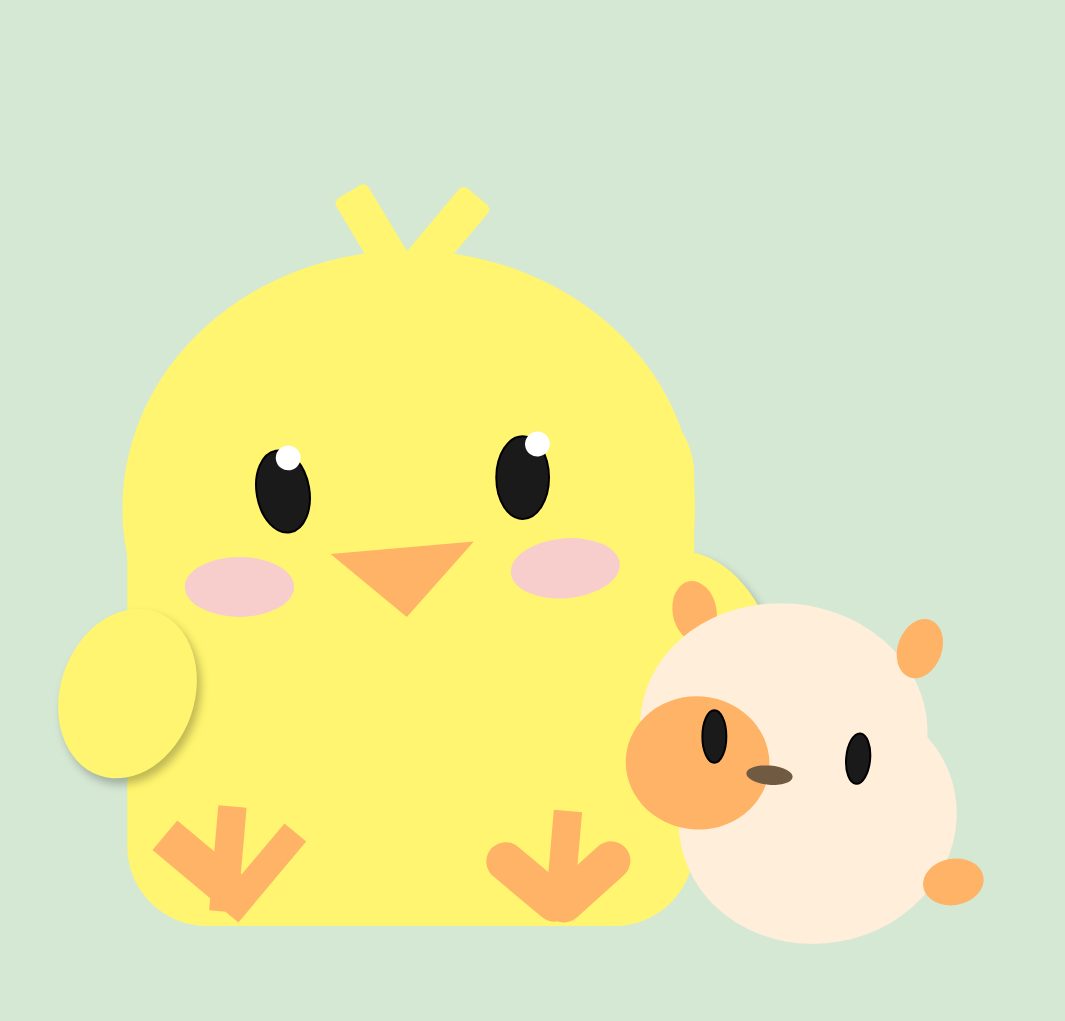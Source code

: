 <mxfile version="20.4.1" type="github" pages="2">
  <diagram name="Page-1" id="03018318-947c-dd8e-b7a3-06fadd420f32">
    <mxGraphModel dx="2015" dy="1070" grid="0" gridSize="10" guides="1" tooltips="1" connect="1" arrows="1" fold="1" page="1" pageScale="1" pageWidth="1100" pageHeight="850" background="#D5E8D4" math="0" shadow="0">
      <root>
        <mxCell id="0" />
        <mxCell id="1" parent="0" />
        <mxCell id="qYA4gU_5hewh3Rp0epog-118" value="" style="group;rotation=-10;" vertex="1" connectable="0" parent="1">
          <mxGeometry x="346.85" y="142.34" width="462.05" height="434.42" as="geometry" />
        </mxCell>
        <mxCell id="qYA4gU_5hewh3Rp0epog-116" value="" style="ellipse;whiteSpace=wrap;html=1;shadow=1;fillStyle=solid;strokeColor=none;fillColor=#FFF570;gradientColor=none;rotation=65;direction=west;" vertex="1" parent="qYA4gU_5hewh3Rp0epog-118">
          <mxGeometry x="270.808" y="252.74" width="95.716" height="62.671" as="geometry" />
        </mxCell>
        <mxCell id="qYA4gU_5hewh3Rp0epog-85" value="" style="ellipse;whiteSpace=wrap;html=1;shadow=0;fillStyle=solid;strokeColor=none;fillColor=#FFF570;gradientColor=none;direction=east;rotation=0;" vertex="1" parent="qYA4gU_5hewh3Rp0epog-118">
          <mxGeometry x="26.366" y="87.937" width="286.284" height="257.649" as="geometry" />
        </mxCell>
        <mxCell id="qYA4gU_5hewh3Rp0epog-86" value="" style="rounded=1;whiteSpace=wrap;html=1;shadow=0;fillStyle=solid;strokeColor=none;fillColor=#FFF570;gradientColor=none;direction=south;rotation=0;" vertex="1" parent="qYA4gU_5hewh3Rp0epog-118">
          <mxGeometry x="28.763" y="159.894" width="283.48" height="265.773" as="geometry" />
        </mxCell>
        <mxCell id="qYA4gU_5hewh3Rp0epog-87" value="" style="ellipse;whiteSpace=wrap;html=1;fillStyle=solid;strokeColor=none;fillColor=#FFEED9;gradientColor=none;rotation=-10;direction=south;" vertex="1" parent="qYA4gU_5hewh3Rp0epog-118">
          <mxGeometry x="304.33" y="308.87" width="139.41" height="125.55" as="geometry" />
        </mxCell>
        <mxCell id="qYA4gU_5hewh3Rp0epog-88" value="" style="ellipse;whiteSpace=wrap;html=1;fillStyle=solid;rotation=5;fillColor=#FFEED9;strokeColor=none;direction=west;" vertex="1" parent="qYA4gU_5hewh3Rp0epog-118">
          <mxGeometry x="359.478" y="324.696" width="71.895" height="66.664" as="geometry" />
        </mxCell>
        <mxCell id="qYA4gU_5hewh3Rp0epog-89" value="" style="ellipse;whiteSpace=wrap;html=1;fillStyle=solid;strokeColor=none;fillColor=#FFB366;gradientColor=none;rotation=80;direction=south;" vertex="1" parent="qYA4gU_5hewh3Rp0epog-118">
          <mxGeometry x="297.169" y="257.382" width="30.555" height="22.005" as="geometry" />
        </mxCell>
        <mxCell id="qYA4gU_5hewh3Rp0epog-90" value="" style="ellipse;whiteSpace=wrap;html=1;fillStyle=solid;rotation=5;fillColor=#FFEED9;strokeColor=none;direction=west;" vertex="1" parent="qYA4gU_5hewh3Rp0epog-118">
          <mxGeometry x="285.187" y="264.346" width="143.765" height="124.693" as="geometry" />
        </mxCell>
        <mxCell id="qYA4gU_5hewh3Rp0epog-91" value="" style="ellipse;whiteSpace=wrap;html=1;fillStyle=solid;strokeColor=none;fillColor=#FFB366;gradientColor=none;direction=west;rotation=-10;" vertex="1" parent="qYA4gU_5hewh3Rp0epog-118">
          <mxGeometry x="426.579" y="392.01" width="30.507" height="23.212" as="geometry" />
        </mxCell>
        <mxCell id="qYA4gU_5hewh3Rp0epog-92" value="" style="ellipse;whiteSpace=wrap;html=1;fillStyle=solid;rotation=5;fillColor=#FFB366;strokeColor=none;direction=west;" vertex="1" parent="qYA4gU_5hewh3Rp0epog-118">
          <mxGeometry x="277.997" y="310.769" width="71.895" height="66.664" as="geometry" />
        </mxCell>
        <mxCell id="qYA4gU_5hewh3Rp0epog-93" value="" style="ellipse;whiteSpace=wrap;html=1;fillStyle=solid;strokeColor=default;fillColor=#1A1A1A;gradientColor=none;rotation=0;direction=north;" vertex="1" parent="qYA4gU_5hewh3Rp0epog-118">
          <mxGeometry x="316.341" y="317.733" width="11.982" height="26.274" as="geometry" />
        </mxCell>
        <mxCell id="qYA4gU_5hewh3Rp0epog-94" value="" style="ellipse;whiteSpace=wrap;html=1;fillStyle=solid;strokeColor=default;fillColor=#1A1A1A;gradientColor=none;rotation=5;direction=north;" vertex="1" parent="qYA4gU_5hewh3Rp0epog-118">
          <mxGeometry x="388.236" y="329.339" width="11.982" height="25.274" as="geometry" />
        </mxCell>
        <mxCell id="qYA4gU_5hewh3Rp0epog-95" value="" style="ellipse;whiteSpace=wrap;html=1;fillStyle=solid;strokeColor=none;fillColor=#705B42;gradientColor=none;rotation=-85;direction=west;" vertex="1" parent="qYA4gU_5hewh3Rp0epog-118">
          <mxGeometry x="345.099" y="338.623" width="9.586" height="23.212" as="geometry" />
        </mxCell>
        <mxCell id="qYA4gU_5hewh3Rp0epog-96" value="" style="ellipse;whiteSpace=wrap;html=1;fillStyle=solid;strokeColor=none;fillColor=#FFB366;gradientColor=none;rotation=110;direction=north;" vertex="1" parent="qYA4gU_5hewh3Rp0epog-118">
          <mxGeometry x="409.804" y="275.952" width="30.555" height="22.005" as="geometry" />
        </mxCell>
        <mxCell id="qYA4gU_5hewh3Rp0epog-98" value="" style="rounded=1;whiteSpace=wrap;html=1;shadow=0;fillStyle=solid;strokeColor=none;fillColor=#FFF570;gradientColor=none;rotation=-50;arcSize=17;direction=west;" vertex="1" parent="qYA4gU_5hewh3Rp0epog-118">
          <mxGeometry x="160.569" y="71.689" width="52.723" height="18.825" as="geometry" />
        </mxCell>
        <mxCell id="qYA4gU_5hewh3Rp0epog-99" value="" style="rounded=1;whiteSpace=wrap;html=1;shadow=0;fillStyle=solid;strokeColor=none;fillColor=#FFF570;gradientColor=none;rotation=-121;arcSize=17;direction=west;" vertex="1" parent="qYA4gU_5hewh3Rp0epog-118">
          <mxGeometry x="127.019" y="71.689" width="52.723" height="18.825" as="geometry" />
        </mxCell>
        <mxCell id="qYA4gU_5hewh3Rp0epog-102" value="" style="rounded=1;whiteSpace=wrap;html=1;shadow=0;fillStyle=solid;strokeColor=none;fillColor=#FFB366;gradientColor=none;rotation=-50;arcSize=0;direction=west;" vertex="1" parent="qYA4gU_5hewh3Rp0epog-118">
          <mxGeometry x="69.503" y="392.01" width="52.723" height="14.182" as="geometry" />
        </mxCell>
        <mxCell id="qYA4gU_5hewh3Rp0epog-103" value="" style="rounded=1;whiteSpace=wrap;html=1;shadow=0;fillStyle=solid;strokeColor=none;fillColor=#FFB366;gradientColor=none;rotation=-85;arcSize=0;direction=west;" vertex="1" parent="qYA4gU_5hewh3Rp0epog-118">
          <mxGeometry x="52.728" y="385.046" width="52.723" height="14.182" as="geometry" />
        </mxCell>
        <mxCell id="qYA4gU_5hewh3Rp0epog-104" value="" style="rounded=1;whiteSpace=wrap;html=1;shadow=0;fillStyle=solid;strokeColor=none;fillColor=#FFB366;gradientColor=none;rotation=-50;arcSize=0;direction=north;" vertex="1" parent="qYA4gU_5hewh3Rp0epog-118">
          <mxGeometry x="57.521" y="371.119" width="19.292" height="51.066" as="geometry" />
        </mxCell>
        <mxCell id="qYA4gU_5hewh3Rp0epog-109" value="" style="rounded=1;whiteSpace=wrap;html=1;shadow=0;fillStyle=solid;strokeColor=none;fillColor=#FFB366;gradientColor=none;rotation=-85;arcSize=0;direction=west;" vertex="1" parent="qYA4gU_5hewh3Rp0epog-118">
          <mxGeometry x="220.482" y="387.368" width="52.723" height="14.182" as="geometry" />
        </mxCell>
        <mxCell id="qYA4gU_5hewh3Rp0epog-110" value="" style="rounded=1;whiteSpace=wrap;html=1;shadow=0;fillStyle=solid;strokeColor=none;fillColor=#FFB366;gradientColor=none;rotation=-50;arcSize=50;direction=north;" vertex="1" parent="qYA4gU_5hewh3Rp0epog-118">
          <mxGeometry x="220.482" y="378.083" width="19.292" height="51.066" as="geometry" />
        </mxCell>
        <mxCell id="qYA4gU_5hewh3Rp0epog-111" value="" style="rounded=1;whiteSpace=wrap;html=1;shadow=0;fillStyle=solid;strokeColor=none;fillColor=#FFB366;gradientColor=none;rotation=48;arcSize=50;direction=north;" vertex="1" parent="qYA4gU_5hewh3Rp0epog-118">
          <mxGeometry x="249.239" y="378.083" width="19.316" height="51.066" as="geometry" />
        </mxCell>
        <mxCell id="qYA4gU_5hewh3Rp0epog-112" value="" style="ellipse;whiteSpace=wrap;html=1;shadow=0;fillStyle=solid;strokeColor=default;fillColor=#1A1A1A;gradientColor=none;rotation=0;direction=north;" vertex="1" parent="qYA4gU_5hewh3Rp0epog-118">
          <mxGeometry x="213.292" y="180.784" width="26.361" height="41.363" as="geometry" />
        </mxCell>
        <mxCell id="qYA4gU_5hewh3Rp0epog-113" value="" style="ellipse;whiteSpace=wrap;html=1;shadow=0;fillStyle=solid;strokeColor=default;fillColor=#1A1A1A;gradientColor=none;direction=north;rotation=-10;" vertex="1" parent="qYA4gU_5hewh3Rp0epog-118">
          <mxGeometry x="93.468" y="187.748" width="26.361" height="41.363" as="geometry" />
        </mxCell>
        <mxCell id="qYA4gU_5hewh3Rp0epog-114" value="" style="verticalLabelPosition=bottom;verticalAlign=top;html=1;shape=mxgraph.basic.cone2;dx=0.51;dy=1;fillStyle=solid;strokeColor=none;fillColor=#FFB366;gradientColor=none;rotation=-5;direction=west;" vertex="1" parent="qYA4gU_5hewh3Rp0epog-118">
          <mxGeometry x="131.812" y="236.492" width="71.895" height="34.701" as="geometry" />
        </mxCell>
        <mxCell id="qYA4gU_5hewh3Rp0epog-115" value="" style="ellipse;whiteSpace=wrap;html=1;shadow=1;fillStyle=solid;strokeColor=none;fillColor=#FFF570;gradientColor=none;rotation=-71;direction=west;" vertex="1" parent="qYA4gU_5hewh3Rp0epog-118">
          <mxGeometry x="-14.374" y="275.952" width="86.561" height="67.035" as="geometry" />
        </mxCell>
        <mxCell id="qYA4gU_5hewh3Rp0epog-55" value="" style="ellipse;whiteSpace=wrap;html=1;fillStyle=solid;strokeColor=none;fillColor=#f8cecc;rotation=0;" vertex="1" parent="qYA4gU_5hewh3Rp0epog-118">
          <mxGeometry x="57.521" y="241.134" width="54.688" height="29.966" as="geometry" />
        </mxCell>
        <mxCell id="qYA4gU_5hewh3Rp0epog-117" value="" style="ellipse;whiteSpace=wrap;html=1;fillStyle=solid;strokeColor=none;fillColor=#f8cecc;rotation=-5;" vertex="1" parent="qYA4gU_5hewh3Rp0epog-118">
          <mxGeometry x="220.482" y="231.85" width="54.688" height="29.966" as="geometry" />
        </mxCell>
        <mxCell id="qYA4gU_5hewh3Rp0epog-60" value="" style="ellipse;whiteSpace=wrap;html=1;aspect=fixed;shadow=0;fillStyle=solid;strokeColor=none;direction=south;rotation=-10;" vertex="1" parent="qYA4gU_5hewh3Rp0epog-118">
          <mxGeometry x="227.671" y="178.463" width="12.403" height="12.403" as="geometry" />
        </mxCell>
        <mxCell id="qYA4gU_5hewh3Rp0epog-57" value="" style="ellipse;whiteSpace=wrap;html=1;aspect=fixed;shadow=0;fillStyle=solid;strokeColor=none;direction=south;rotation=-10;" vertex="1" parent="qYA4gU_5hewh3Rp0epog-118">
          <mxGeometry x="103.054" y="185.426" width="12.403" height="12.403" as="geometry" />
        </mxCell>
      </root>
    </mxGraphModel>
  </diagram>
  <diagram name="Copy of Page-1" id="Tj2ta9u5rStk2KfQCZOO">
    <mxGraphModel dx="1612" dy="856" grid="0" gridSize="10" guides="1" tooltips="1" connect="1" arrows="1" fold="1" page="1" pageScale="1" pageWidth="1100" pageHeight="850" background="#D5E8D4" math="0" shadow="0">
      <root>
        <mxCell id="aT9KN1qvBLgvS_84GYz0-0" />
        <mxCell id="aT9KN1qvBLgvS_84GYz0-1" parent="aT9KN1qvBLgvS_84GYz0-0" />
        <mxCell id="aT9KN1qvBLgvS_84GYz0-2" value="" style="group;rotation=-10;" vertex="1" connectable="0" parent="aT9KN1qvBLgvS_84GYz0-1">
          <mxGeometry x="346.85" y="142.34" width="462.05" height="434.42" as="geometry" />
        </mxCell>
        <mxCell id="aT9KN1qvBLgvS_84GYz0-3" value="" style="ellipse;whiteSpace=wrap;html=1;shadow=1;fillStyle=solid;strokeColor=none;fillColor=#FFF570;gradientColor=none;rotation=65;direction=west;" vertex="1" parent="aT9KN1qvBLgvS_84GYz0-2">
          <mxGeometry x="270.808" y="252.74" width="95.716" height="62.671" as="geometry" />
        </mxCell>
        <mxCell id="aT9KN1qvBLgvS_84GYz0-4" value="" style="ellipse;whiteSpace=wrap;html=1;shadow=0;fillStyle=solid;strokeColor=none;fillColor=#FFF570;gradientColor=none;direction=east;rotation=0;" vertex="1" parent="aT9KN1qvBLgvS_84GYz0-2">
          <mxGeometry x="26.366" y="87.937" width="286.284" height="257.649" as="geometry" />
        </mxCell>
        <mxCell id="aT9KN1qvBLgvS_84GYz0-5" value="" style="rounded=1;whiteSpace=wrap;html=1;shadow=0;fillStyle=solid;strokeColor=none;fillColor=#FFF570;gradientColor=none;direction=south;rotation=0;" vertex="1" parent="aT9KN1qvBLgvS_84GYz0-2">
          <mxGeometry x="28.763" y="159.894" width="283.48" height="265.773" as="geometry" />
        </mxCell>
        <mxCell id="aT9KN1qvBLgvS_84GYz0-6" value="" style="ellipse;whiteSpace=wrap;html=1;fillStyle=solid;strokeColor=none;fillColor=#FFEED9;gradientColor=none;rotation=-10;direction=south;" vertex="1" parent="aT9KN1qvBLgvS_84GYz0-2">
          <mxGeometry x="304.33" y="308.87" width="139.41" height="125.55" as="geometry" />
        </mxCell>
        <mxCell id="aT9KN1qvBLgvS_84GYz0-7" value="" style="ellipse;whiteSpace=wrap;html=1;fillStyle=solid;rotation=5;fillColor=#FFEED9;strokeColor=none;direction=west;" vertex="1" parent="aT9KN1qvBLgvS_84GYz0-2">
          <mxGeometry x="359.478" y="324.696" width="71.895" height="66.664" as="geometry" />
        </mxCell>
        <mxCell id="aT9KN1qvBLgvS_84GYz0-8" value="" style="ellipse;whiteSpace=wrap;html=1;fillStyle=solid;strokeColor=none;fillColor=#FFB366;gradientColor=none;rotation=80;direction=south;" vertex="1" parent="aT9KN1qvBLgvS_84GYz0-2">
          <mxGeometry x="297.169" y="257.382" width="30.555" height="22.005" as="geometry" />
        </mxCell>
        <mxCell id="aT9KN1qvBLgvS_84GYz0-9" value="" style="ellipse;whiteSpace=wrap;html=1;fillStyle=solid;rotation=5;fillColor=#FFEED9;strokeColor=none;direction=west;" vertex="1" parent="aT9KN1qvBLgvS_84GYz0-2">
          <mxGeometry x="285.187" y="264.346" width="143.765" height="124.693" as="geometry" />
        </mxCell>
        <mxCell id="aT9KN1qvBLgvS_84GYz0-10" value="" style="ellipse;whiteSpace=wrap;html=1;fillStyle=solid;strokeColor=none;fillColor=#FFB366;gradientColor=none;direction=west;rotation=-10;" vertex="1" parent="aT9KN1qvBLgvS_84GYz0-2">
          <mxGeometry x="426.579" y="392.01" width="30.507" height="23.212" as="geometry" />
        </mxCell>
        <mxCell id="aT9KN1qvBLgvS_84GYz0-11" value="" style="ellipse;whiteSpace=wrap;html=1;fillStyle=solid;rotation=5;fillColor=#FFB366;strokeColor=none;direction=west;" vertex="1" parent="aT9KN1qvBLgvS_84GYz0-2">
          <mxGeometry x="277.997" y="310.769" width="71.895" height="66.664" as="geometry" />
        </mxCell>
        <mxCell id="aT9KN1qvBLgvS_84GYz0-14" value="" style="ellipse;whiteSpace=wrap;html=1;fillStyle=solid;strokeColor=none;fillColor=#705B42;gradientColor=none;rotation=-85;direction=west;" vertex="1" parent="aT9KN1qvBLgvS_84GYz0-2">
          <mxGeometry x="346.099" y="338.623" width="9.586" height="23.212" as="geometry" />
        </mxCell>
        <mxCell id="aT9KN1qvBLgvS_84GYz0-15" value="" style="ellipse;whiteSpace=wrap;html=1;fillStyle=solid;strokeColor=none;fillColor=#FFB366;gradientColor=none;rotation=110;direction=north;" vertex="1" parent="aT9KN1qvBLgvS_84GYz0-2">
          <mxGeometry x="409.804" y="275.952" width="30.555" height="22.005" as="geometry" />
        </mxCell>
        <mxCell id="aT9KN1qvBLgvS_84GYz0-16" value="" style="rounded=1;whiteSpace=wrap;html=1;shadow=0;fillStyle=solid;strokeColor=none;fillColor=#FFF570;gradientColor=none;rotation=-50;arcSize=17;direction=west;" vertex="1" parent="aT9KN1qvBLgvS_84GYz0-2">
          <mxGeometry x="160.569" y="71.689" width="52.723" height="18.825" as="geometry" />
        </mxCell>
        <mxCell id="aT9KN1qvBLgvS_84GYz0-17" value="" style="rounded=1;whiteSpace=wrap;html=1;shadow=0;fillStyle=solid;strokeColor=none;fillColor=#FFF570;gradientColor=none;rotation=-121;arcSize=17;direction=west;" vertex="1" parent="aT9KN1qvBLgvS_84GYz0-2">
          <mxGeometry x="127.019" y="71.689" width="52.723" height="18.825" as="geometry" />
        </mxCell>
        <mxCell id="aT9KN1qvBLgvS_84GYz0-18" value="" style="rounded=1;whiteSpace=wrap;html=1;shadow=0;fillStyle=solid;strokeColor=none;fillColor=#FFB366;gradientColor=none;rotation=-50;arcSize=0;direction=west;" vertex="1" parent="aT9KN1qvBLgvS_84GYz0-2">
          <mxGeometry x="69.503" y="392.01" width="52.723" height="14.182" as="geometry" />
        </mxCell>
        <mxCell id="aT9KN1qvBLgvS_84GYz0-19" value="" style="rounded=1;whiteSpace=wrap;html=1;shadow=0;fillStyle=solid;strokeColor=none;fillColor=#FFB366;gradientColor=none;rotation=-85;arcSize=0;direction=west;" vertex="1" parent="aT9KN1qvBLgvS_84GYz0-2">
          <mxGeometry x="52.728" y="385.046" width="52.723" height="14.182" as="geometry" />
        </mxCell>
        <mxCell id="aT9KN1qvBLgvS_84GYz0-20" value="" style="rounded=1;whiteSpace=wrap;html=1;shadow=0;fillStyle=solid;strokeColor=none;fillColor=#FFB366;gradientColor=none;rotation=-50;arcSize=0;direction=north;" vertex="1" parent="aT9KN1qvBLgvS_84GYz0-2">
          <mxGeometry x="51.521" y="371.119" width="15.292" height="51.066" as="geometry" />
        </mxCell>
        <mxCell id="aT9KN1qvBLgvS_84GYz0-21" value="" style="rounded=1;whiteSpace=wrap;html=1;shadow=0;fillStyle=solid;strokeColor=none;fillColor=#FFB366;gradientColor=none;rotation=-85;arcSize=0;direction=west;" vertex="1" parent="aT9KN1qvBLgvS_84GYz0-2">
          <mxGeometry x="220.482" y="387.368" width="52.723" height="14.182" as="geometry" />
        </mxCell>
        <mxCell id="aT9KN1qvBLgvS_84GYz0-22" value="" style="rounded=0;whiteSpace=wrap;html=1;shadow=0;fillStyle=solid;strokeColor=none;fillColor=#FFB366;gradientColor=none;rotation=-50;arcSize=50;direction=north;" vertex="1" parent="aT9KN1qvBLgvS_84GYz0-2">
          <mxGeometry x="220.482" y="378.083" width="16.292" height="51.066" as="geometry" />
        </mxCell>
        <mxCell id="aT9KN1qvBLgvS_84GYz0-23" value="" style="rounded=0;whiteSpace=wrap;html=1;shadow=0;fillStyle=solid;strokeColor=none;fillColor=#FFB366;gradientColor=none;rotation=48;arcSize=50;direction=north;" vertex="1" parent="aT9KN1qvBLgvS_84GYz0-2">
          <mxGeometry x="252.239" y="378.083" width="17.316" height="51.066" as="geometry" />
        </mxCell>
        <mxCell id="aT9KN1qvBLgvS_84GYz0-26" value="" style="verticalLabelPosition=bottom;verticalAlign=top;html=1;shape=mxgraph.basic.cone2;dx=0.51;dy=1;fillStyle=solid;strokeColor=none;fillColor=#FFB366;gradientColor=none;rotation=0;direction=west;" vertex="1" parent="aT9KN1qvBLgvS_84GYz0-2">
          <mxGeometry x="131.812" y="236.492" width="71.895" height="34.701" as="geometry" />
        </mxCell>
        <mxCell id="aT9KN1qvBLgvS_84GYz0-27" value="" style="ellipse;whiteSpace=wrap;html=1;shadow=1;fillStyle=solid;strokeColor=none;fillColor=#FFF570;gradientColor=none;rotation=-71;direction=west;" vertex="1" parent="aT9KN1qvBLgvS_84GYz0-2">
          <mxGeometry x="-14.374" y="275.952" width="86.561" height="67.035" as="geometry" />
        </mxCell>
        <mxCell id="aT9KN1qvBLgvS_84GYz0-28" value="" style="ellipse;whiteSpace=wrap;html=1;fillStyle=solid;strokeColor=none;fillColor=#f8cecc;rotation=0;" vertex="1" parent="aT9KN1qvBLgvS_84GYz0-2">
          <mxGeometry x="57.521" y="241.134" width="54.688" height="29.966" as="geometry" />
        </mxCell>
        <mxCell id="aT9KN1qvBLgvS_84GYz0-29" value="" style="ellipse;whiteSpace=wrap;html=1;fillStyle=solid;strokeColor=none;fillColor=#f8cecc;rotation=-5;" vertex="1" parent="aT9KN1qvBLgvS_84GYz0-2">
          <mxGeometry x="220.482" y="231.85" width="54.688" height="29.966" as="geometry" />
        </mxCell>
        <mxCell id="mlZIR7XaXWv53GJLaf9d-0" value="" style="rounded=1;whiteSpace=wrap;html=1;shadow=0;fillStyle=solid;strokeColor=default;fillColor=#1A1A1A;gradientColor=none;rotation=-5;" vertex="1" parent="aT9KN1qvBLgvS_84GYz0-2">
          <mxGeometry x="74.81" y="202" width="57" height="13.66" as="geometry" />
        </mxCell>
        <mxCell id="mlZIR7XaXWv53GJLaf9d-1" value="" style="rounded=1;whiteSpace=wrap;html=1;shadow=0;fillStyle=solid;strokeColor=default;fillColor=#1A1A1A;gradientColor=none;rotation=5;" vertex="1" parent="aT9KN1qvBLgvS_84GYz0-2">
          <mxGeometry x="208.29" y="200.66" width="57" height="13.66" as="geometry" />
        </mxCell>
        <mxCell id="mlZIR7XaXWv53GJLaf9d-2" value="" style="rounded=1;whiteSpace=wrap;html=1;shadow=0;fillStyle=solid;strokeColor=default;fillColor=#1A1A1A;gradientColor=none;rotation=0;" vertex="1" parent="aT9KN1qvBLgvS_84GYz0-2">
          <mxGeometry x="310.15" y="327.04" width="28" height="7.66" as="geometry" />
        </mxCell>
        <mxCell id="mlZIR7XaXWv53GJLaf9d-3" value="" style="rounded=1;whiteSpace=wrap;html=1;shadow=0;fillStyle=solid;strokeColor=default;fillColor=#1A1A1A;gradientColor=none;rotation=5;" vertex="1" parent="aT9KN1qvBLgvS_84GYz0-2">
          <mxGeometry x="378.15" y="336.35" width="28" height="7.66" as="geometry" />
        </mxCell>
        <mxCell id="mlZIR7XaXWv53GJLaf9d-8" value="" style="rounded=1;whiteSpace=wrap;html=1;shadow=0;fillStyle=solid;strokeColor=none;fillColor=#005EBD;" vertex="1" parent="aT9KN1qvBLgvS_84GYz0-2">
          <mxGeometry x="329.74" y="136.94" width="53" height="13" as="geometry" />
        </mxCell>
        <mxCell id="mlZIR7XaXWv53GJLaf9d-6" value="" style="rounded=1;whiteSpace=wrap;html=1;shadow=0;fillStyle=solid;strokeColor=none;fillColor=#005EBD;" vertex="1" parent="aT9KN1qvBLgvS_84GYz0-1">
          <mxGeometry x="676" y="236" width="51" height="13" as="geometry" />
        </mxCell>
        <mxCell id="mlZIR7XaXWv53GJLaf9d-7" value="" style="rounded=1;whiteSpace=wrap;html=1;shadow=0;fillStyle=solid;strokeColor=none;fillColor=#005EBD;rotation=-225;" vertex="1" parent="aT9KN1qvBLgvS_84GYz0-1">
          <mxGeometry x="672.73" y="254.77" width="60" height="13" as="geometry" />
        </mxCell>
        <mxCell id="mlZIR7XaXWv53GJLaf9d-13" value="" style="group" vertex="1" connectable="0" parent="aT9KN1qvBLgvS_84GYz0-1">
          <mxGeometry x="729.59" y="167" width="74.41" height="77.74" as="geometry" />
        </mxCell>
        <mxCell id="mlZIR7XaXWv53GJLaf9d-9" value="" style="rounded=1;whiteSpace=wrap;html=1;shadow=0;fillStyle=solid;strokeColor=none;fillColor=#005EBD;" vertex="1" parent="mlZIR7XaXWv53GJLaf9d-13">
          <mxGeometry x="15.819" y="54.953" width="69.591" height="14.787" as="geometry" />
        </mxCell>
        <mxCell id="mlZIR7XaXWv53GJLaf9d-10" value="" style="rounded=1;whiteSpace=wrap;html=1;shadow=0;fillStyle=solid;strokeColor=none;fillColor=#005EBD;" vertex="1" parent="mlZIR7XaXWv53GJLaf9d-13">
          <mxGeometry x="13" y="0.738" width="66.814" height="14.787" as="geometry" />
        </mxCell>
        <mxCell id="mlZIR7XaXWv53GJLaf9d-11" value="" style="rounded=1;whiteSpace=wrap;html=1;shadow=0;fillStyle=solid;strokeColor=none;fillColor=#005EBD;rotation=-225;" vertex="1" parent="mlZIR7XaXWv53GJLaf9d-13">
          <mxGeometry x="7.46" y="26.419" width="83.31" height="13.787" as="geometry" />
        </mxCell>
      </root>
    </mxGraphModel>
  </diagram>
</mxfile>
